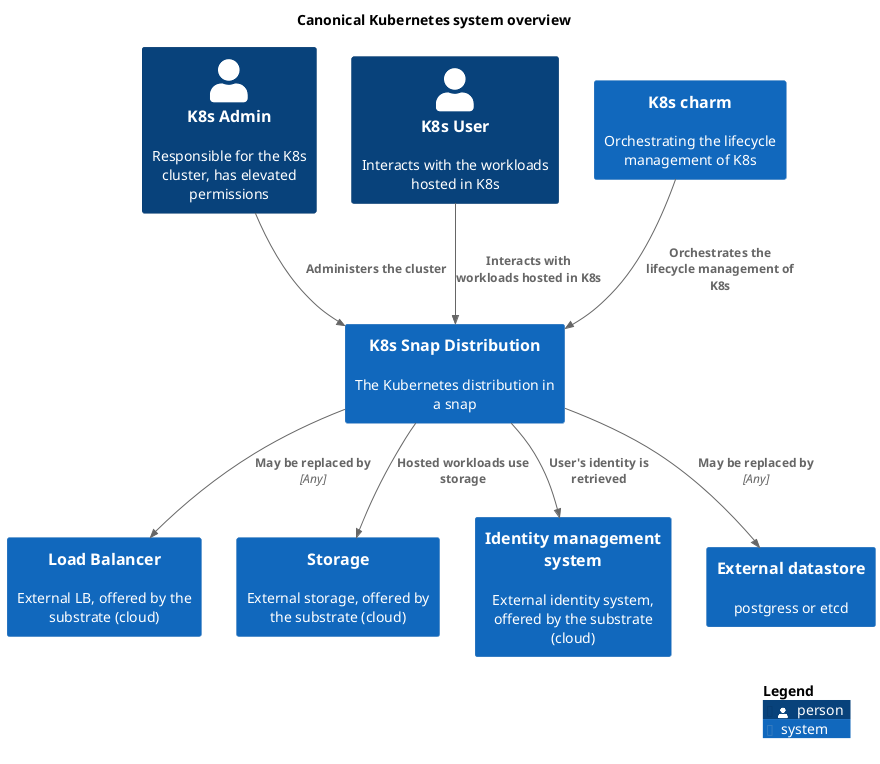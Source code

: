 @startuml
set separator none
title Canonical Kubernetes system overview

top to bottom direction

!include <C4/C4>
!include <C4/C4_Context>

Person(K8sAdmin, "K8s Admin", $descr="Responsible for the K8s cluster, has elevated permissions", $tags="", $link="")
Person(K8sUser, "K8s User", $descr="Interacts with the workloads hosted in K8s", $tags="", $link="")
System(K8scharm, "K8s charm", $descr="Orchestrating the lifecycle management of K8s", $tags="", $link="")
System(LoadBalancer, "Load Balancer", $descr="External LB, offered by the substrate (cloud)", $tags="", $link="")
System(Storage, "Storage", $descr="External storage, offered by the substrate (cloud)", $tags="", $link="")
System(Identitymanagementsystem, "Identity management system", $descr="External identity system, offered by the substrate (cloud)", $tags="", $link="")
System(Externaldatastore, "External datastore", $descr="postgress or etcd", $tags="", $link="")
System(K8sSnapDistribution, "K8s Snap Distribution", $descr="The Kubernetes distribution in a snap", $tags="", $link="")

Rel(K8sAdmin, K8sSnapDistribution, "Administers the cluster", $techn="", $tags="", $link="")
Rel(K8sUser, K8sSnapDistribution, "Interacts with workloads hosted in K8s", $techn="", $tags="", $link="")
Rel(K8scharm, K8sSnapDistribution, "Orchestrates the lifecycle management of K8s", $techn="", $tags="", $link="")
Rel(K8sSnapDistribution, Storage, "Hosted workloads use storage", $techn="", $tags="", $link="")
Rel(K8sSnapDistribution, Identitymanagementsystem, "User's identity is retrieved", $techn="", $tags="", $link="")
Rel(K8sSnapDistribution, Externaldatastore, "May be replaced by", $techn="Any", $tags="", $link="")
Rel(K8sSnapDistribution, LoadBalancer, "May be replaced by", $techn="Any", $tags="", $link="")

SHOW_LEGEND(true)
@enduml